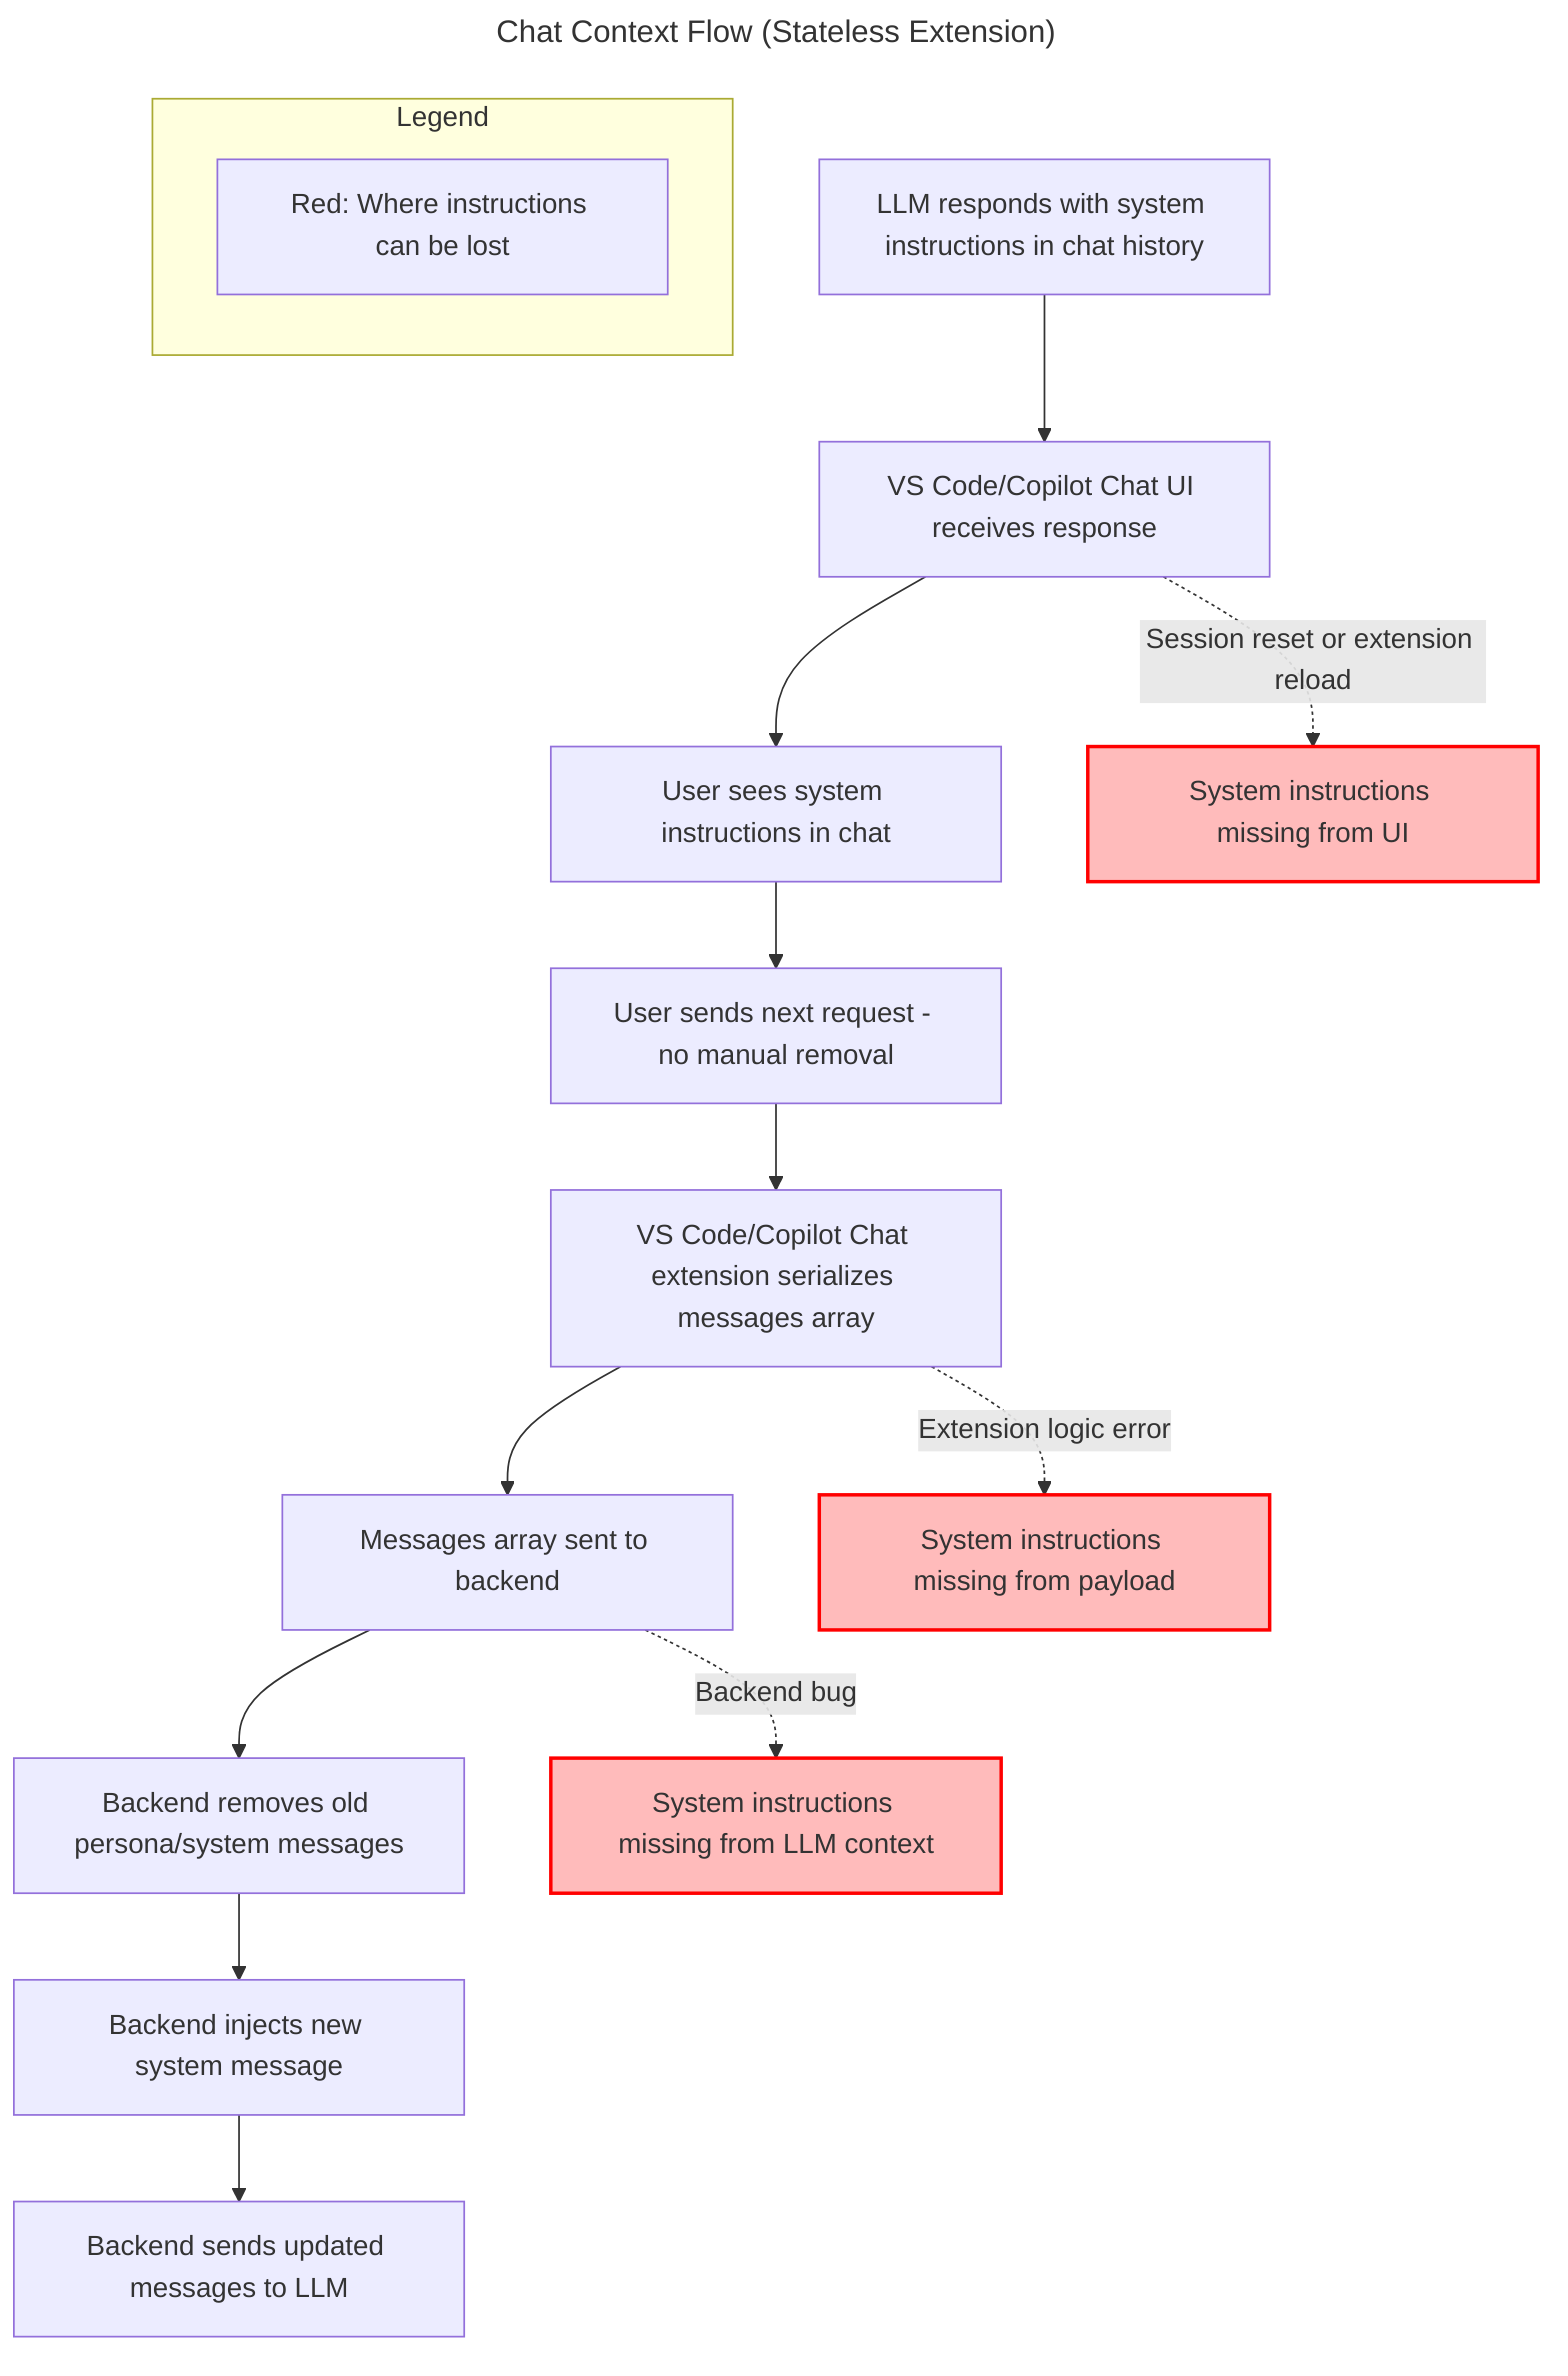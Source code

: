 ---
title: Chat Context Flow (Stateless Extension)
---
flowchart TD
    A[LLM responds with system instructions in chat history] --> B[VS Code/Copilot Chat UI receives response]
    B --> C[User sees system instructions in chat]
    C --> D[User sends next request - no manual removal]
    D --> E[VS Code/Copilot Chat extension serializes messages array]
    E --> F[Messages array sent to backend]
    F --> G[Backend removes old persona/system messages]
    G --> H[Backend injects new system message]
    H --> I[Backend sends updated messages to LLM]
    %% Possible loss points
    B -.-> |Session reset or extension reload| J[System instructions missing from UI]
    E -.-> |Extension logic error| K[System instructions missing from payload]
    F -.-> |Backend bug| L[System instructions missing from LLM context]
    style J fill:#fbb,stroke:#f00,stroke-width:2px
    style K fill:#fbb,stroke:#f00,stroke-width:2px
    style L fill:#fbb,stroke:#f00,stroke-width:2px
    %% Legend
    subgraph Legend
      direction LR
      X[Red: Where instructions can be lost]
    end